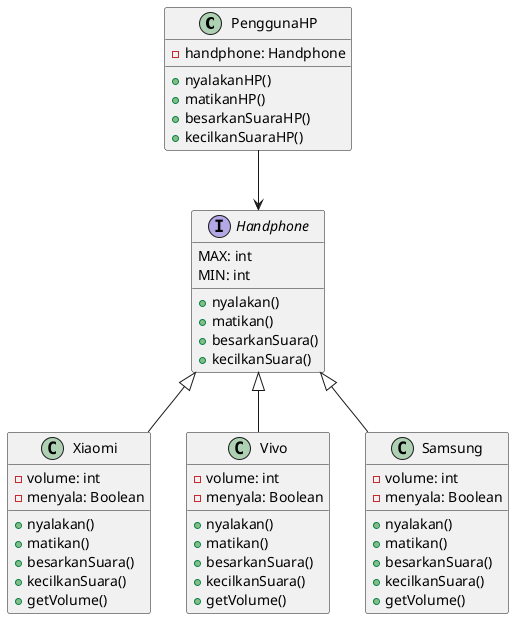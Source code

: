 @startuml interface
PenggunaHP --> Handphone
Handphone <|-- Xiaomi
Handphone <|-- Vivo
Handphone <|-- Samsung

class PenggunaHP {
    -handphone: Handphone
    +nyalakanHP()
    +matikanHP()
    +besarkanSuaraHP()
    +kecilkanSuaraHP()
}
interface Handphone {
    MAX: int
    MIN: int
    +nyalakan()
    +matikan()
    +besarkanSuara()
    +kecilkanSuara()
}
class Xiaomi {
    -volume: int
    -menyala: Boolean
    +nyalakan()
    +matikan()
    +besarkanSuara()
    +kecilkanSuara()
    +getVolume()
}
class Vivo {
    -volume: int
    -menyala: Boolean
    +nyalakan()
    +matikan()
    +besarkanSuara()
    +kecilkanSuara()
    +getVolume()
}
class Samsung {
    -volume: int
    -menyala: Boolean
    +nyalakan()
    +matikan()
    +besarkanSuara()
    +kecilkanSuara()
    +getVolume()
}
@enduml
